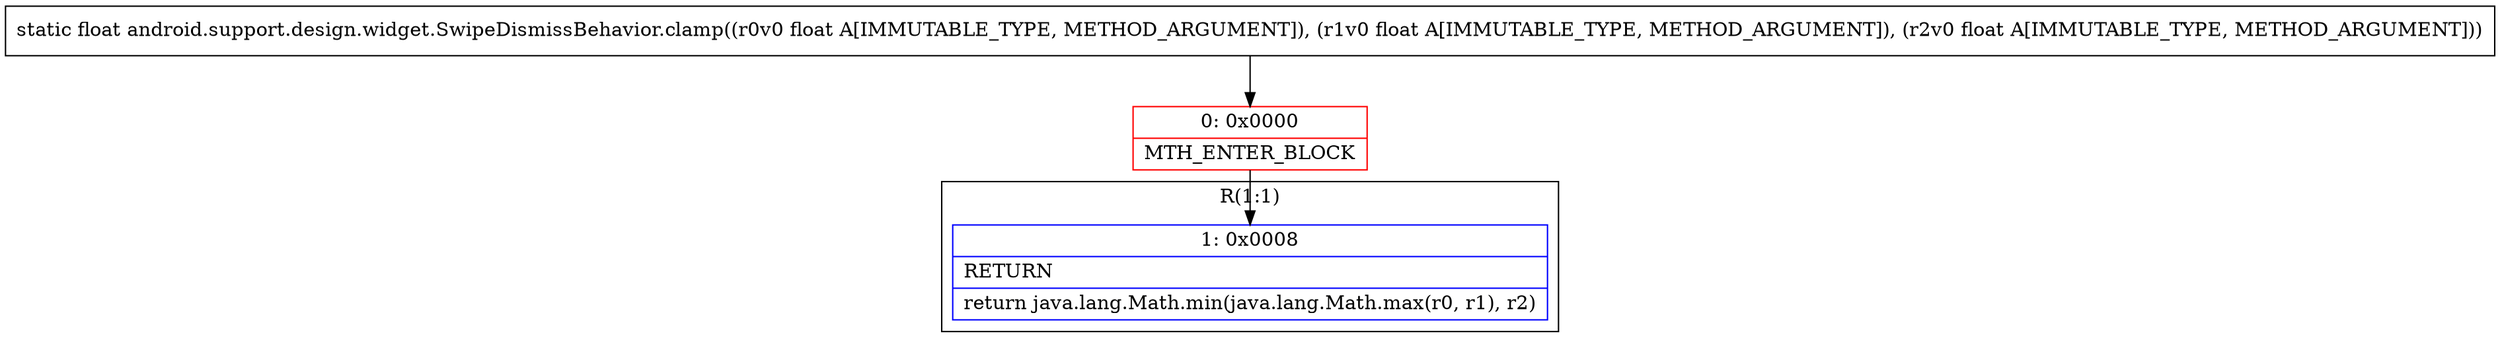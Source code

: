digraph "CFG forandroid.support.design.widget.SwipeDismissBehavior.clamp(FFF)F" {
subgraph cluster_Region_368459925 {
label = "R(1:1)";
node [shape=record,color=blue];
Node_1 [shape=record,label="{1\:\ 0x0008|RETURN\l|return java.lang.Math.min(java.lang.Math.max(r0, r1), r2)\l}"];
}
Node_0 [shape=record,color=red,label="{0\:\ 0x0000|MTH_ENTER_BLOCK\l}"];
MethodNode[shape=record,label="{static float android.support.design.widget.SwipeDismissBehavior.clamp((r0v0 float A[IMMUTABLE_TYPE, METHOD_ARGUMENT]), (r1v0 float A[IMMUTABLE_TYPE, METHOD_ARGUMENT]), (r2v0 float A[IMMUTABLE_TYPE, METHOD_ARGUMENT])) }"];
MethodNode -> Node_0;
Node_0 -> Node_1;
}

